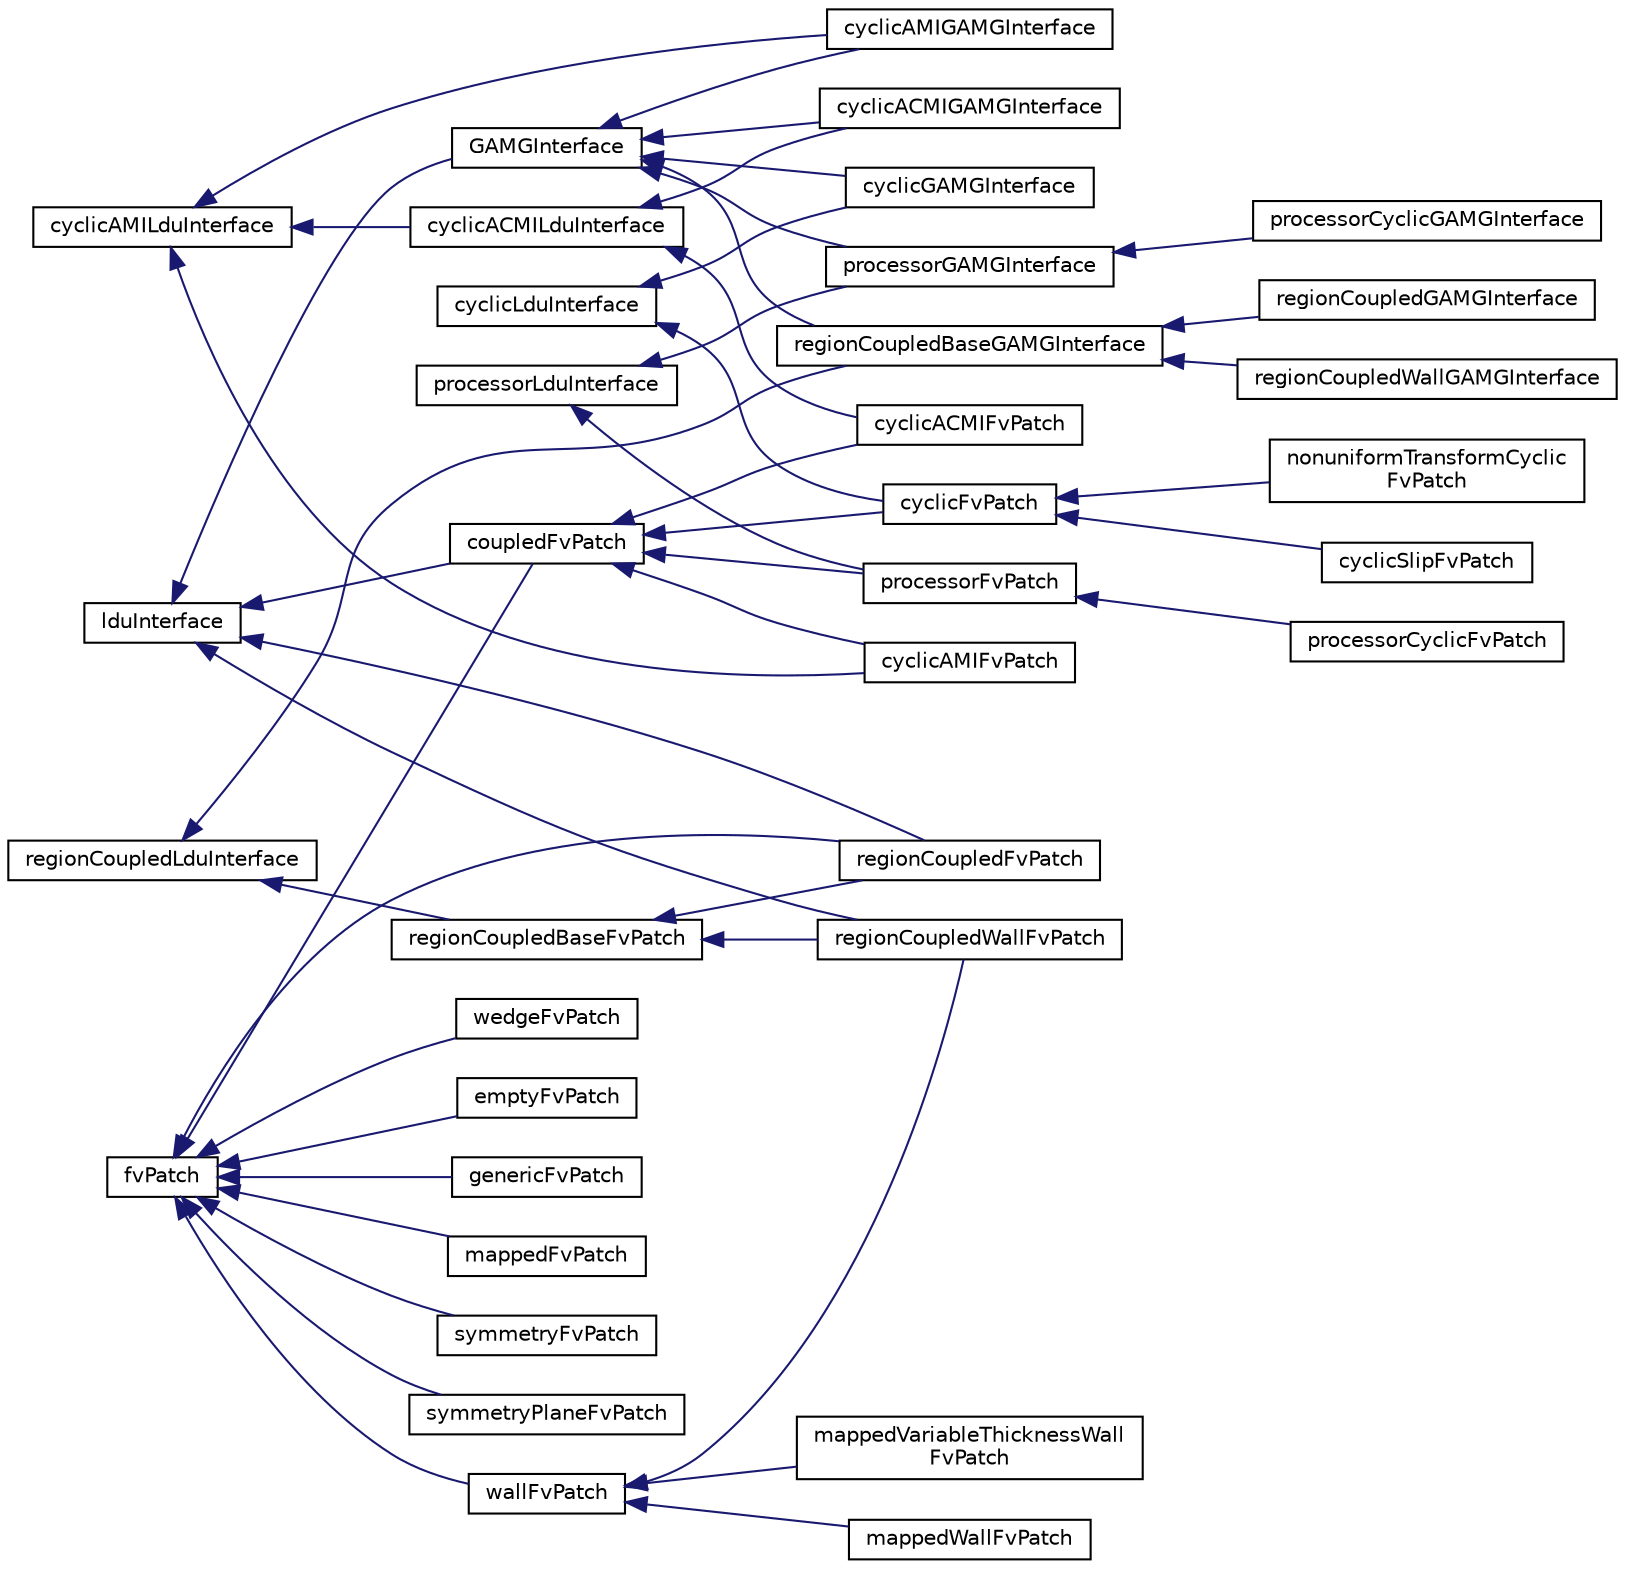 digraph "Graphical Class Hierarchy"
{
  bgcolor="transparent";
  edge [fontname="Helvetica",fontsize="10",labelfontname="Helvetica",labelfontsize="10"];
  node [fontname="Helvetica",fontsize="10",shape=record];
  rankdir="LR";
  Node1 [label="cyclicAMILduInterface",height=0.2,width=0.4,color="black",URL="$a00477.html",tooltip="An abstract base class for cyclic AMI coupled interfaces. "];
  Node1 -> Node2 [dir="back",color="midnightblue",fontsize="10",style="solid",fontname="Helvetica"];
  Node2 [label="cyclicACMILduInterface",height=0.2,width=0.4,color="black",URL="$a00467.html",tooltip="An abstract base class for cyclic ACMI coupled interfaces. "];
  Node2 -> Node3 [dir="back",color="midnightblue",fontsize="10",style="solid",fontname="Helvetica"];
  Node3 [label="cyclicACMIFvPatch",height=0.2,width=0.4,color="black",URL="$a00462.html",tooltip="Cyclic patch for Arbitrarily Coupled Mesh Interface (ACMI) "];
  Node2 -> Node4 [dir="back",color="midnightblue",fontsize="10",style="solid",fontname="Helvetica"];
  Node4 [label="cyclicACMIGAMGInterface",height=0.2,width=0.4,color="black",URL="$a00465.html",tooltip="GAMG agglomerated cyclic ACMI interface. "];
  Node1 -> Node5 [dir="back",color="midnightblue",fontsize="10",style="solid",fontname="Helvetica"];
  Node5 [label="cyclicAMIFvPatch",height=0.2,width=0.4,color="black",URL="$a00472.html",tooltip="Cyclic patch for Arbitrary Mesh Interface (AMI) "];
  Node1 -> Node6 [dir="back",color="midnightblue",fontsize="10",style="solid",fontname="Helvetica"];
  Node6 [label="cyclicAMIGAMGInterface",height=0.2,width=0.4,color="black",URL="$a00475.html",tooltip="GAMG agglomerated cyclic AMI interface. "];
  Node7 [label="cyclicLduInterface",height=0.2,width=0.4,color="black",URL="$a00487.html",tooltip="An abstract base class for cyclic coupled interfaces. "];
  Node7 -> Node8 [dir="back",color="midnightblue",fontsize="10",style="solid",fontname="Helvetica"];
  Node8 [label="cyclicFvPatch",height=0.2,width=0.4,color="black",URL="$a00482.html",tooltip="Cyclic-plane patch. "];
  Node8 -> Node9 [dir="back",color="midnightblue",fontsize="10",style="solid",fontname="Helvetica"];
  Node9 [label="cyclicSlipFvPatch",height=0.2,width=0.4,color="black",URL="$a00493.html",tooltip="Cyclic-plane patch. "];
  Node8 -> Node10 [dir="back",color="midnightblue",fontsize="10",style="solid",fontname="Helvetica"];
  Node10 [label="nonuniformTransformCyclic\lFvPatch",height=0.2,width=0.4,color="black",URL="$a01668.html",tooltip="Cyclic-plane patch. "];
  Node7 -> Node11 [dir="back",color="midnightblue",fontsize="10",style="solid",fontname="Helvetica"];
  Node11 [label="cyclicGAMGInterface",height=0.2,width=0.4,color="black",URL="$a00485.html",tooltip="GAMG agglomerated cyclic interface. "];
  Node12 [label="fvPatch",height=0.2,width=0.4,color="black",URL="$a00902.html",tooltip="A finiteVolume patch using a polyPatch and a fvBoundaryMesh. "];
  Node12 -> Node13 [dir="back",color="midnightblue",fontsize="10",style="solid",fontname="Helvetica"];
  Node13 [label="coupledFvPatch",height=0.2,width=0.4,color="black",URL="$a00421.html",tooltip="An abstract base class for patches that couple regions of the computational domain e..."];
  Node13 -> Node3 [dir="back",color="midnightblue",fontsize="10",style="solid",fontname="Helvetica"];
  Node13 -> Node5 [dir="back",color="midnightblue",fontsize="10",style="solid",fontname="Helvetica"];
  Node13 -> Node8 [dir="back",color="midnightblue",fontsize="10",style="solid",fontname="Helvetica"];
  Node13 -> Node14 [dir="back",color="midnightblue",fontsize="10",style="solid",fontname="Helvetica"];
  Node14 [label="processorFvPatch",height=0.2,width=0.4,color="black",URL="$a02037.html",tooltip="Processor patch. "];
  Node14 -> Node15 [dir="back",color="midnightblue",fontsize="10",style="solid",fontname="Helvetica"];
  Node15 [label="processorCyclicFvPatch",height=0.2,width=0.4,color="black",URL="$a02028.html",tooltip="Processor patch. "];
  Node12 -> Node16 [dir="back",color="midnightblue",fontsize="10",style="solid",fontname="Helvetica"];
  Node16 [label="emptyFvPatch",height=0.2,width=0.4,color="black",URL="$a00638.html",tooltip="A patch which will not exist in the fvMesh. Typical example is a front and back plane of a 2-D geomet..."];
  Node12 -> Node17 [dir="back",color="midnightblue",fontsize="10",style="solid",fontname="Helvetica"];
  Node17 [label="genericFvPatch",height=0.2,width=0.4,color="black",URL="$a00929.html",tooltip="FV variant of the genericPolyPatch. "];
  Node12 -> Node18 [dir="back",color="midnightblue",fontsize="10",style="solid",fontname="Helvetica"];
  Node18 [label="mappedFvPatch",height=0.2,width=0.4,color="black",URL="$a01456.html",tooltip="Foam::mappedFvPatch. "];
  Node12 -> Node19 [dir="back",color="midnightblue",fontsize="10",style="solid",fontname="Helvetica"];
  Node19 [label="regionCoupledFvPatch",height=0.2,width=0.4,color="black",URL="$a02181.html",tooltip="Common functionality for regionCoupleFvPatch and regionCoupledWallFvPatch. "];
  Node12 -> Node20 [dir="back",color="midnightblue",fontsize="10",style="solid",fontname="Helvetica"];
  Node20 [label="symmetryFvPatch",height=0.2,width=0.4,color="black",URL="$a02615.html",tooltip="Symmetry patch for non-planar or multi-plane patches. "];
  Node12 -> Node21 [dir="back",color="midnightblue",fontsize="10",style="solid",fontname="Helvetica"];
  Node21 [label="symmetryPlaneFvPatch",height=0.2,width=0.4,color="black",URL="$a02618.html",tooltip="Symmetry-plane patch. "];
  Node12 -> Node22 [dir="back",color="midnightblue",fontsize="10",style="solid",fontname="Helvetica"];
  Node22 [label="wallFvPatch",height=0.2,width=0.4,color="black",URL="$a02952.html",tooltip="Foam::wallFvPatch. "];
  Node22 -> Node23 [dir="back",color="midnightblue",fontsize="10",style="solid",fontname="Helvetica"];
  Node23 [label="mappedVariableThicknessWall\lFvPatch",height=0.2,width=0.4,color="black",URL="$a01461.html",tooltip="Take thickness field and number of layers and returns deltaCoeffs as 2.0/thickness/nLayers. To be used with 1D thermo baffle. "];
  Node22 -> Node24 [dir="back",color="midnightblue",fontsize="10",style="solid",fontname="Helvetica"];
  Node24 [label="mappedWallFvPatch",height=0.2,width=0.4,color="black",URL="$a01464.html",tooltip="Foam::mappedWallFvPatch. "];
  Node22 -> Node25 [dir="back",color="midnightblue",fontsize="10",style="solid",fontname="Helvetica"];
  Node25 [label="regionCoupledWallFvPatch",height=0.2,width=0.4,color="black",URL="$a02187.html",tooltip="Foam::regionCoupledWallFvPatch. "];
  Node12 -> Node26 [dir="back",color="midnightblue",fontsize="10",style="solid",fontname="Helvetica"];
  Node26 [label="wedgeFvPatch",height=0.2,width=0.4,color="black",URL="$a02973.html",tooltip="Wedge front and back plane patch. "];
  Node27 [label="lduInterface",height=0.2,width=0.4,color="black",URL="$a01307.html",tooltip="An abstract base class for implicitly-coupled interfaces e.g. processor and cyclic patches..."];
  Node27 -> Node13 [dir="back",color="midnightblue",fontsize="10",style="solid",fontname="Helvetica"];
  Node27 -> Node28 [dir="back",color="midnightblue",fontsize="10",style="solid",fontname="Helvetica"];
  Node28 [label="GAMGInterface",height=0.2,width=0.4,color="black",URL="$a00914.html",tooltip="Abstract base class for GAMG agglomerated interfaces. "];
  Node28 -> Node4 [dir="back",color="midnightblue",fontsize="10",style="solid",fontname="Helvetica"];
  Node28 -> Node6 [dir="back",color="midnightblue",fontsize="10",style="solid",fontname="Helvetica"];
  Node28 -> Node11 [dir="back",color="midnightblue",fontsize="10",style="solid",fontname="Helvetica"];
  Node28 -> Node29 [dir="back",color="midnightblue",fontsize="10",style="solid",fontname="Helvetica"];
  Node29 [label="processorGAMGInterface",height=0.2,width=0.4,color="black",URL="$a02040.html",tooltip="GAMG agglomerated processor interface. "];
  Node29 -> Node30 [dir="back",color="midnightblue",fontsize="10",style="solid",fontname="Helvetica"];
  Node30 [label="processorCyclicGAMGInterface",height=0.2,width=0.4,color="black",URL="$a02031.html",tooltip="GAMG agglomerated processor interface. "];
  Node28 -> Node31 [dir="back",color="midnightblue",fontsize="10",style="solid",fontname="Helvetica"];
  Node31 [label="regionCoupledBaseGAMGInterface",height=0.2,width=0.4,color="black",URL="$a02180.html",tooltip="Base class for GAMG agglomerated coupled region interface. "];
  Node31 -> Node32 [dir="back",color="midnightblue",fontsize="10",style="solid",fontname="Helvetica"];
  Node32 [label="regionCoupledGAMGInterface",height=0.2,width=0.4,color="black",URL="$a02182.html",tooltip="GAMG agglomerated coupled region interface. "];
  Node31 -> Node33 [dir="back",color="midnightblue",fontsize="10",style="solid",fontname="Helvetica"];
  Node33 [label="regionCoupledWallGAMGInterface",height=0.2,width=0.4,color="black",URL="$a02188.html",tooltip="GAMG agglomerated coupled region interface. "];
  Node27 -> Node19 [dir="back",color="midnightblue",fontsize="10",style="solid",fontname="Helvetica"];
  Node27 -> Node25 [dir="back",color="midnightblue",fontsize="10",style="solid",fontname="Helvetica"];
  Node34 [label="processorLduInterface",height=0.2,width=0.4,color="black",URL="$a02042.html",tooltip="An abstract base class for processor coupled interfaces. "];
  Node34 -> Node14 [dir="back",color="midnightblue",fontsize="10",style="solid",fontname="Helvetica"];
  Node34 -> Node29 [dir="back",color="midnightblue",fontsize="10",style="solid",fontname="Helvetica"];
  Node35 [label="regionCoupledLduInterface",height=0.2,width=0.4,color="black",URL="$a02184.html",tooltip="An abstract base class for region coupled interfaces. "];
  Node35 -> Node36 [dir="back",color="midnightblue",fontsize="10",style="solid",fontname="Helvetica"];
  Node36 [label="regionCoupledBaseFvPatch",height=0.2,width=0.4,color="black",URL="$a02179.html",tooltip="Base class of regionCoupledFvPatch with common functionality for regionCoupledFvPatch and regionCoupl..."];
  Node36 -> Node19 [dir="back",color="midnightblue",fontsize="10",style="solid",fontname="Helvetica"];
  Node36 -> Node25 [dir="back",color="midnightblue",fontsize="10",style="solid",fontname="Helvetica"];
  Node35 -> Node31 [dir="back",color="midnightblue",fontsize="10",style="solid",fontname="Helvetica"];
}
